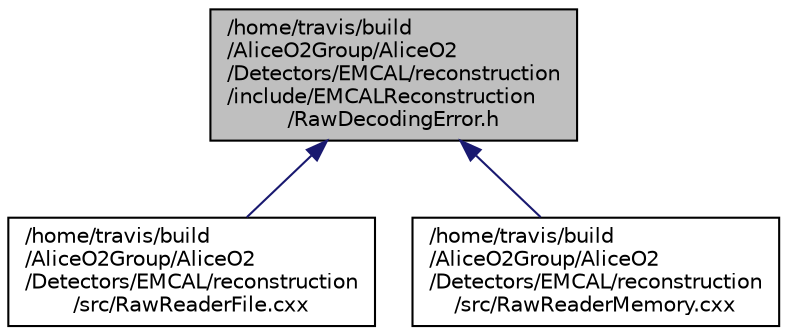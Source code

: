digraph "/home/travis/build/AliceO2Group/AliceO2/Detectors/EMCAL/reconstruction/include/EMCALReconstruction/RawDecodingError.h"
{
 // INTERACTIVE_SVG=YES
  bgcolor="transparent";
  edge [fontname="Helvetica",fontsize="10",labelfontname="Helvetica",labelfontsize="10"];
  node [fontname="Helvetica",fontsize="10",shape=record];
  Node1 [label="/home/travis/build\l/AliceO2Group/AliceO2\l/Detectors/EMCAL/reconstruction\l/include/EMCALReconstruction\l/RawDecodingError.h",height=0.2,width=0.4,color="black", fillcolor="grey75", style="filled", fontcolor="black"];
  Node1 -> Node2 [dir="back",color="midnightblue",fontsize="10",style="solid",fontname="Helvetica"];
  Node2 [label="/home/travis/build\l/AliceO2Group/AliceO2\l/Detectors/EMCAL/reconstruction\l/src/RawReaderFile.cxx",height=0.2,width=0.4,color="black",URL="$da/dfe/RawReaderFile_8cxx.html"];
  Node1 -> Node3 [dir="back",color="midnightblue",fontsize="10",style="solid",fontname="Helvetica"];
  Node3 [label="/home/travis/build\l/AliceO2Group/AliceO2\l/Detectors/EMCAL/reconstruction\l/src/RawReaderMemory.cxx",height=0.2,width=0.4,color="black",URL="$d9/d97/RawReaderMemory_8cxx.html"];
}
